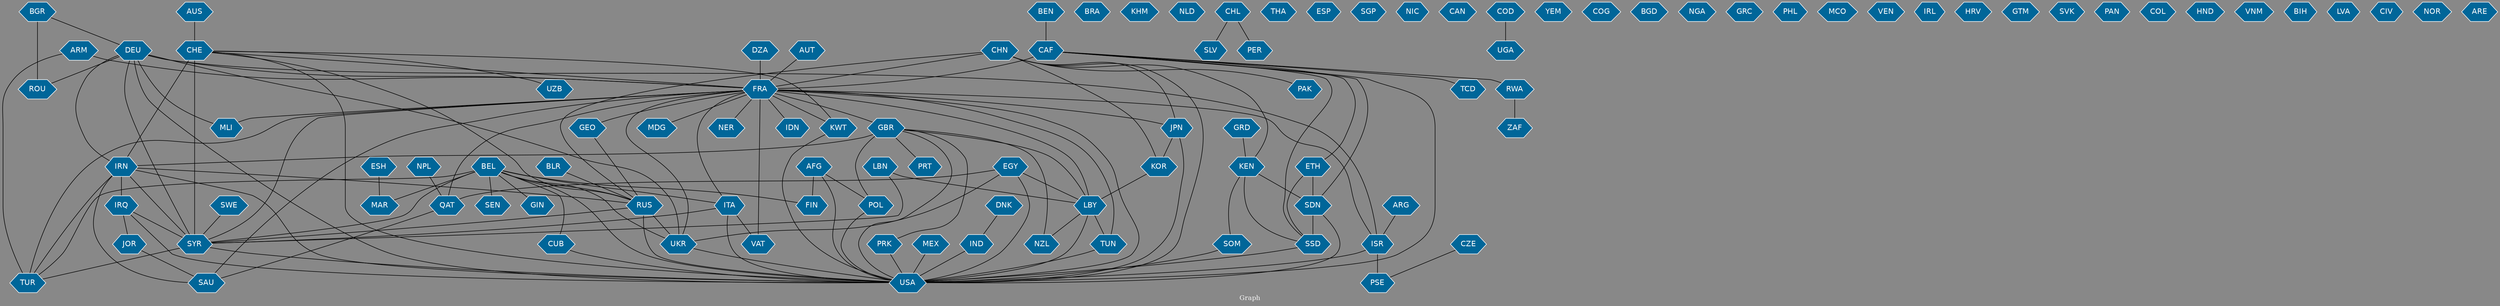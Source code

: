 // Countries together in item graph
graph {
	graph [bgcolor="#888888" fontcolor=white fontsize=12 label="Graph" outputorder=edgesfirst overlap=prism]
	node [color=white fillcolor="#006699" fontcolor=white fontname=Helvetica shape=hexagon style=filled]
	edge [arrowhead=open color=black fontcolor=white fontname=Courier fontsize=12]
		USA [label=USA]
		SYR [label=SYR]
		CHE [label=CHE]
		IRQ [label=IRQ]
		CUB [label=CUB]
		MAR [label=MAR]
		IND [label=IND]
		IDN [label=IDN]
		CAF [label=CAF]
		EGY [label=EGY]
		BEL [label=BEL]
		MLI [label=MLI]
		UKR [label=UKR]
		BRA [label=BRA]
		LBN [label=LBN]
		DNK [label=DNK]
		LBY [label=LBY]
		KOR [label=KOR]
		TUR [label=TUR]
		GBR [label=GBR]
		FRA [label=FRA]
		TUN [label=TUN]
		VAT [label=VAT]
		PSE [label=PSE]
		SSD [label=SSD]
		SDN [label=SDN]
		KHM [label=KHM]
		PRK [label=PRK]
		DZA [label=DZA]
		ISR [label=ISR]
		AUS [label=AUS]
		AUT [label=AUT]
		RUS [label=RUS]
		CHN [label=CHN]
		JPN [label=JPN]
		NZL [label=NZL]
		ARM [label=ARM]
		NLD [label=NLD]
		POL [label=POL]
		AFG [label=AFG]
		DEU [label=DEU]
		CHL [label=CHL]
		THA [label=THA]
		PAK [label=PAK]
		ESP [label=ESP]
		MDG [label=MDG]
		SGP [label=SGP]
		ARG [label=ARG]
		BEN [label=BEN]
		NIC [label=NIC]
		ZAF [label=ZAF]
		ITA [label=ITA]
		SWE [label=SWE]
		CAN [label=CAN]
		BGR [label=BGR]
		ROU [label=ROU]
		COD [label=COD]
		YEM [label=YEM]
		IRN [label=IRN]
		COG [label=COG]
		UGA [label=UGA]
		ETH [label=ETH]
		KEN [label=KEN]
		GRD [label=GRD]
		BGD [label=BGD]
		NGA [label=NGA]
		NER [label=NER]
		MEX [label=MEX]
		CZE [label=CZE]
		RWA [label=RWA]
		QAT [label=QAT]
		FIN [label=FIN]
		SLV [label=SLV]
		GRC [label=GRC]
		SEN [label=SEN]
		JOR [label=JOR]
		PHL [label=PHL]
		MCO [label=MCO]
		SAU [label=SAU]
		VEN [label=VEN]
		IRL [label=IRL]
		PRT [label=PRT]
		HRV [label=HRV]
		GTM [label=GTM]
		SVK [label=SVK]
		UZB [label=UZB]
		TCD [label=TCD]
		PAN [label=PAN]
		COL [label=COL]
		NPL [label=NPL]
		ESH [label=ESH]
		HND [label=HND]
		GIN [label=GIN]
		GEO [label=GEO]
		VNM [label=VNM]
		SOM [label=SOM]
		BIH [label=BIH]
		BLR [label=BLR]
		LVA [label=LVA]
		CIV [label=CIV]
		KWT [label=KWT]
		NOR [label=NOR]
		ARE [label=ARE]
		PER [label=PER]
			FRA -- IDN [weight=3]
			ETH -- SSD [weight=5]
			GBR -- IRN [weight=1]
			SYR -- TUR [weight=5]
			CZE -- PSE [weight=4]
			CHE -- RUS [weight=2]
			CAF -- FRA [weight=12]
			CHE -- SYR [weight=49]
			ARM -- TUR [weight=1]
			EGY -- UKR [weight=1]
			KWT -- USA [weight=1]
			ESH -- MAR [weight=1]
			GBR -- PRT [weight=1]
			AFG -- USA [weight=1]
			KEN -- SDN [weight=1]
			BEL -- FIN [weight=1]
			BEL -- MAR [weight=3]
			DEU -- ROU [weight=1]
			LBY -- USA [weight=1]
			SDN -- SSD [weight=44]
			CAF -- ETH [weight=1]
			CAF -- USA [weight=2]
			ETH -- SDN [weight=5]
			FRA -- MLI [weight=7]
			IRN -- IRQ [weight=1]
			PRK -- USA [weight=1]
			DEU -- SYR [weight=2]
			BEL -- GIN [weight=1]
			CAF -- SSD [weight=1]
			LBY -- TUN [weight=2]
			BEL -- USA [weight=3]
			JPN -- USA [weight=1]
			AFG -- FIN [weight=1]
			EGY -- QAT [weight=2]
			CHN -- USA [weight=2]
			RUS -- SYR [weight=4]
			BLR -- RUS [weight=1]
			IND -- USA [weight=2]
			AUS -- CHE [weight=1]
			GBR -- LBY [weight=1]
			ITA -- SYR [weight=1]
			DZA -- FRA [weight=3]
			CHE -- KWT [weight=1]
			BEL -- RUS [weight=1]
			EGY -- USA [weight=1]
			FRA -- SAU [weight=1]
			CHN -- JPN [weight=3]
			BEL -- CUB [weight=1]
			LBN -- SYR [weight=1]
			UKR -- USA [weight=2]
			LBY -- NZL [weight=1]
			KOR -- LBY [weight=2]
			CHN -- FRA [weight=2]
			ISR -- USA [weight=7]
			LBN -- LBY [weight=2]
			KEN -- SOM [weight=1]
			IRN -- SYR [weight=7]
			BGR -- ROU [weight=2]
			CHL -- PER [weight=1]
			POL -- USA [weight=1]
			TUN -- USA [weight=1]
			GRD -- KEN [weight=2]
			IRQ -- SYR [weight=2]
			IRN -- RUS [weight=2]
			FRA -- USA [weight=7]
			DEU -- FRA [weight=1]
			ISR -- PSE [weight=7]
			FRA -- KWT [weight=1]
			FRA -- GBR [weight=9]
			BEL -- SEN [weight=1]
			CUB -- USA [weight=1]
			CHN -- KEN [weight=1]
			SWE -- SYR [weight=1]
			CAF -- TCD [weight=1]
			FRA -- GEO [weight=1]
			BEL -- ITA [weight=1]
			CHN -- RUS [weight=1]
			CHE -- IRN [weight=10]
			FRA -- SYR [weight=8]
			MEX -- USA [weight=2]
			BGR -- DEU [weight=1]
			IRQ -- JOR [weight=1]
			SSD -- USA [weight=3]
			SOM -- USA [weight=1]
			ARG -- ISR [weight=1]
			RUS -- UKR [weight=6]
			ITA -- USA [weight=1]
			IRN -- USA [weight=3]
			GBR -- POL [weight=1]
			IRN -- TUR [weight=1]
			QAT -- SAU [weight=1]
			IRN -- SAU [weight=1]
			BEN -- CAF [weight=4]
			EGY -- LBY [weight=4]
			CHN -- KOR [weight=1]
			ARM -- FRA [weight=1]
			GBR -- USA [weight=1]
			BEL -- UKR [weight=1]
			DEU -- ISR [weight=1]
			SDN -- USA [weight=3]
			GEO -- RUS [weight=1]
			GBR -- PRK [weight=1]
			DEU -- IRN [weight=1]
			CAF -- SDN [weight=1]
			SYR -- USA [weight=5]
			DEU -- UKR [weight=2]
			GBR -- NZL [weight=1]
			AUT -- FRA [weight=1]
			CHE -- UZB [weight=1]
			CAF -- RWA [weight=1]
			COD -- UGA [weight=2]
			FRA -- JPN [weight=1]
			AFG -- POL [weight=1]
			IRQ -- USA [weight=1]
			NPL -- QAT [weight=1]
			JPN -- KOR [weight=1]
			FRA -- VAT [weight=8]
			DNK -- IND [weight=1]
			FRA -- TUR [weight=11]
			CHE -- USA [weight=1]
			RWA -- ZAF [weight=1]
			CHL -- SLV [weight=1]
			BEL -- SYR [weight=6]
			ITA -- VAT [weight=1]
			BEL -- TUR [weight=2]
			RUS -- USA [weight=7]
			FRA -- QAT [weight=1]
			DEU -- USA [weight=4]
			FRA -- MDG [weight=1]
			FRA -- ITA [weight=5]
			FRA -- NER [weight=1]
			KEN -- SSD [weight=1]
			FRA -- ISR [weight=1]
			JOR -- SAU [weight=1]
			CHN -- PAK [weight=1]
			FRA -- UKR [weight=1]
			FRA -- TUN [weight=1]
			FRA -- LBY [weight=1]
			CHE -- FRA [weight=2]
			DEU -- MLI [weight=2]
}
